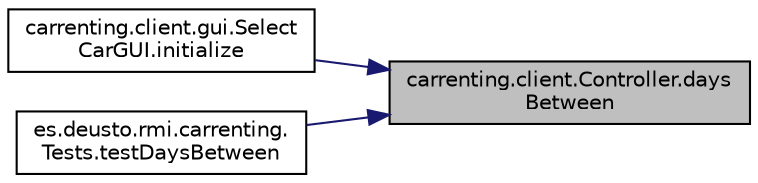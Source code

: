 digraph "carrenting.client.Controller.daysBetween"
{
 // LATEX_PDF_SIZE
  edge [fontname="Helvetica",fontsize="10",labelfontname="Helvetica",labelfontsize="10"];
  node [fontname="Helvetica",fontsize="10",shape=record];
  rankdir="RL";
  Node35 [label="carrenting.client.Controller.days\lBetween",height=0.2,width=0.4,color="black", fillcolor="grey75", style="filled", fontcolor="black",tooltip=" "];
  Node35 -> Node36 [dir="back",color="midnightblue",fontsize="10",style="solid",fontname="Helvetica"];
  Node36 [label="carrenting.client.gui.Select\lCarGUI.initialize",height=0.2,width=0.4,color="black", fillcolor="white", style="filled",URL="$classcarrenting_1_1client_1_1gui_1_1_select_car_g_u_i.html#a6e81cefc1c5bb31c0b0c5c7e766bc468",tooltip=" "];
  Node35 -> Node37 [dir="back",color="midnightblue",fontsize="10",style="solid",fontname="Helvetica"];
  Node37 [label="es.deusto.rmi.carrenting.\lTests.testDaysBetween",height=0.2,width=0.4,color="black", fillcolor="white", style="filled",URL="$classes_1_1deusto_1_1rmi_1_1carrenting_1_1_tests.html#adae9e18a1fbe11d198a10db8a35f5664",tooltip=" "];
}
